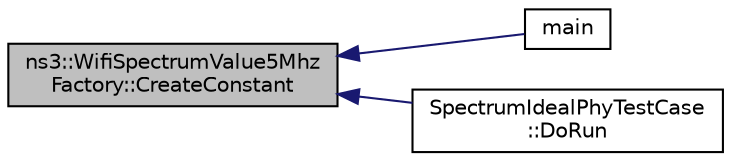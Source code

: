 digraph "ns3::WifiSpectrumValue5MhzFactory::CreateConstant"
{
  edge [fontname="Helvetica",fontsize="10",labelfontname="Helvetica",labelfontsize="10"];
  node [fontname="Helvetica",fontsize="10",shape=record];
  rankdir="LR";
  Node1 [label="ns3::WifiSpectrumValue5Mhz\lFactory::CreateConstant",height=0.2,width=0.4,color="black", fillcolor="grey75", style="filled", fontcolor="black"];
  Node1 -> Node2 [dir="back",color="midnightblue",fontsize="10",style="solid"];
  Node2 [label="main",height=0.2,width=0.4,color="black", fillcolor="white", style="filled",URL="$dc/dea/adhoc-aloha-ideal-phy-matrix-propagation-loss-model_8cc.html#a3c04138a5bfe5d72780bb7e82a18e627"];
  Node1 -> Node3 [dir="back",color="midnightblue",fontsize="10",style="solid"];
  Node3 [label="SpectrumIdealPhyTestCase\l::DoRun",height=0.2,width=0.4,color="black", fillcolor="white", style="filled",URL="$d1/dcc/classSpectrumIdealPhyTestCase.html#a25d1032a0b2d93dc10302aeae4b8338b",tooltip="Implementation to actually run this TestCase. "];
}
